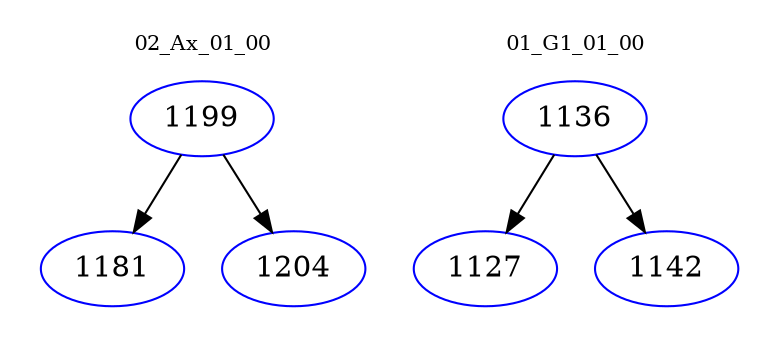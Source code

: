 digraph{
subgraph cluster_0 {
color = white
label = "02_Ax_01_00";
fontsize=10;
T0_1199 [label="1199", color="blue"]
T0_1199 -> T0_1181 [color="black"]
T0_1181 [label="1181", color="blue"]
T0_1199 -> T0_1204 [color="black"]
T0_1204 [label="1204", color="blue"]
}
subgraph cluster_1 {
color = white
label = "01_G1_01_00";
fontsize=10;
T1_1136 [label="1136", color="blue"]
T1_1136 -> T1_1127 [color="black"]
T1_1127 [label="1127", color="blue"]
T1_1136 -> T1_1142 [color="black"]
T1_1142 [label="1142", color="blue"]
}
}
